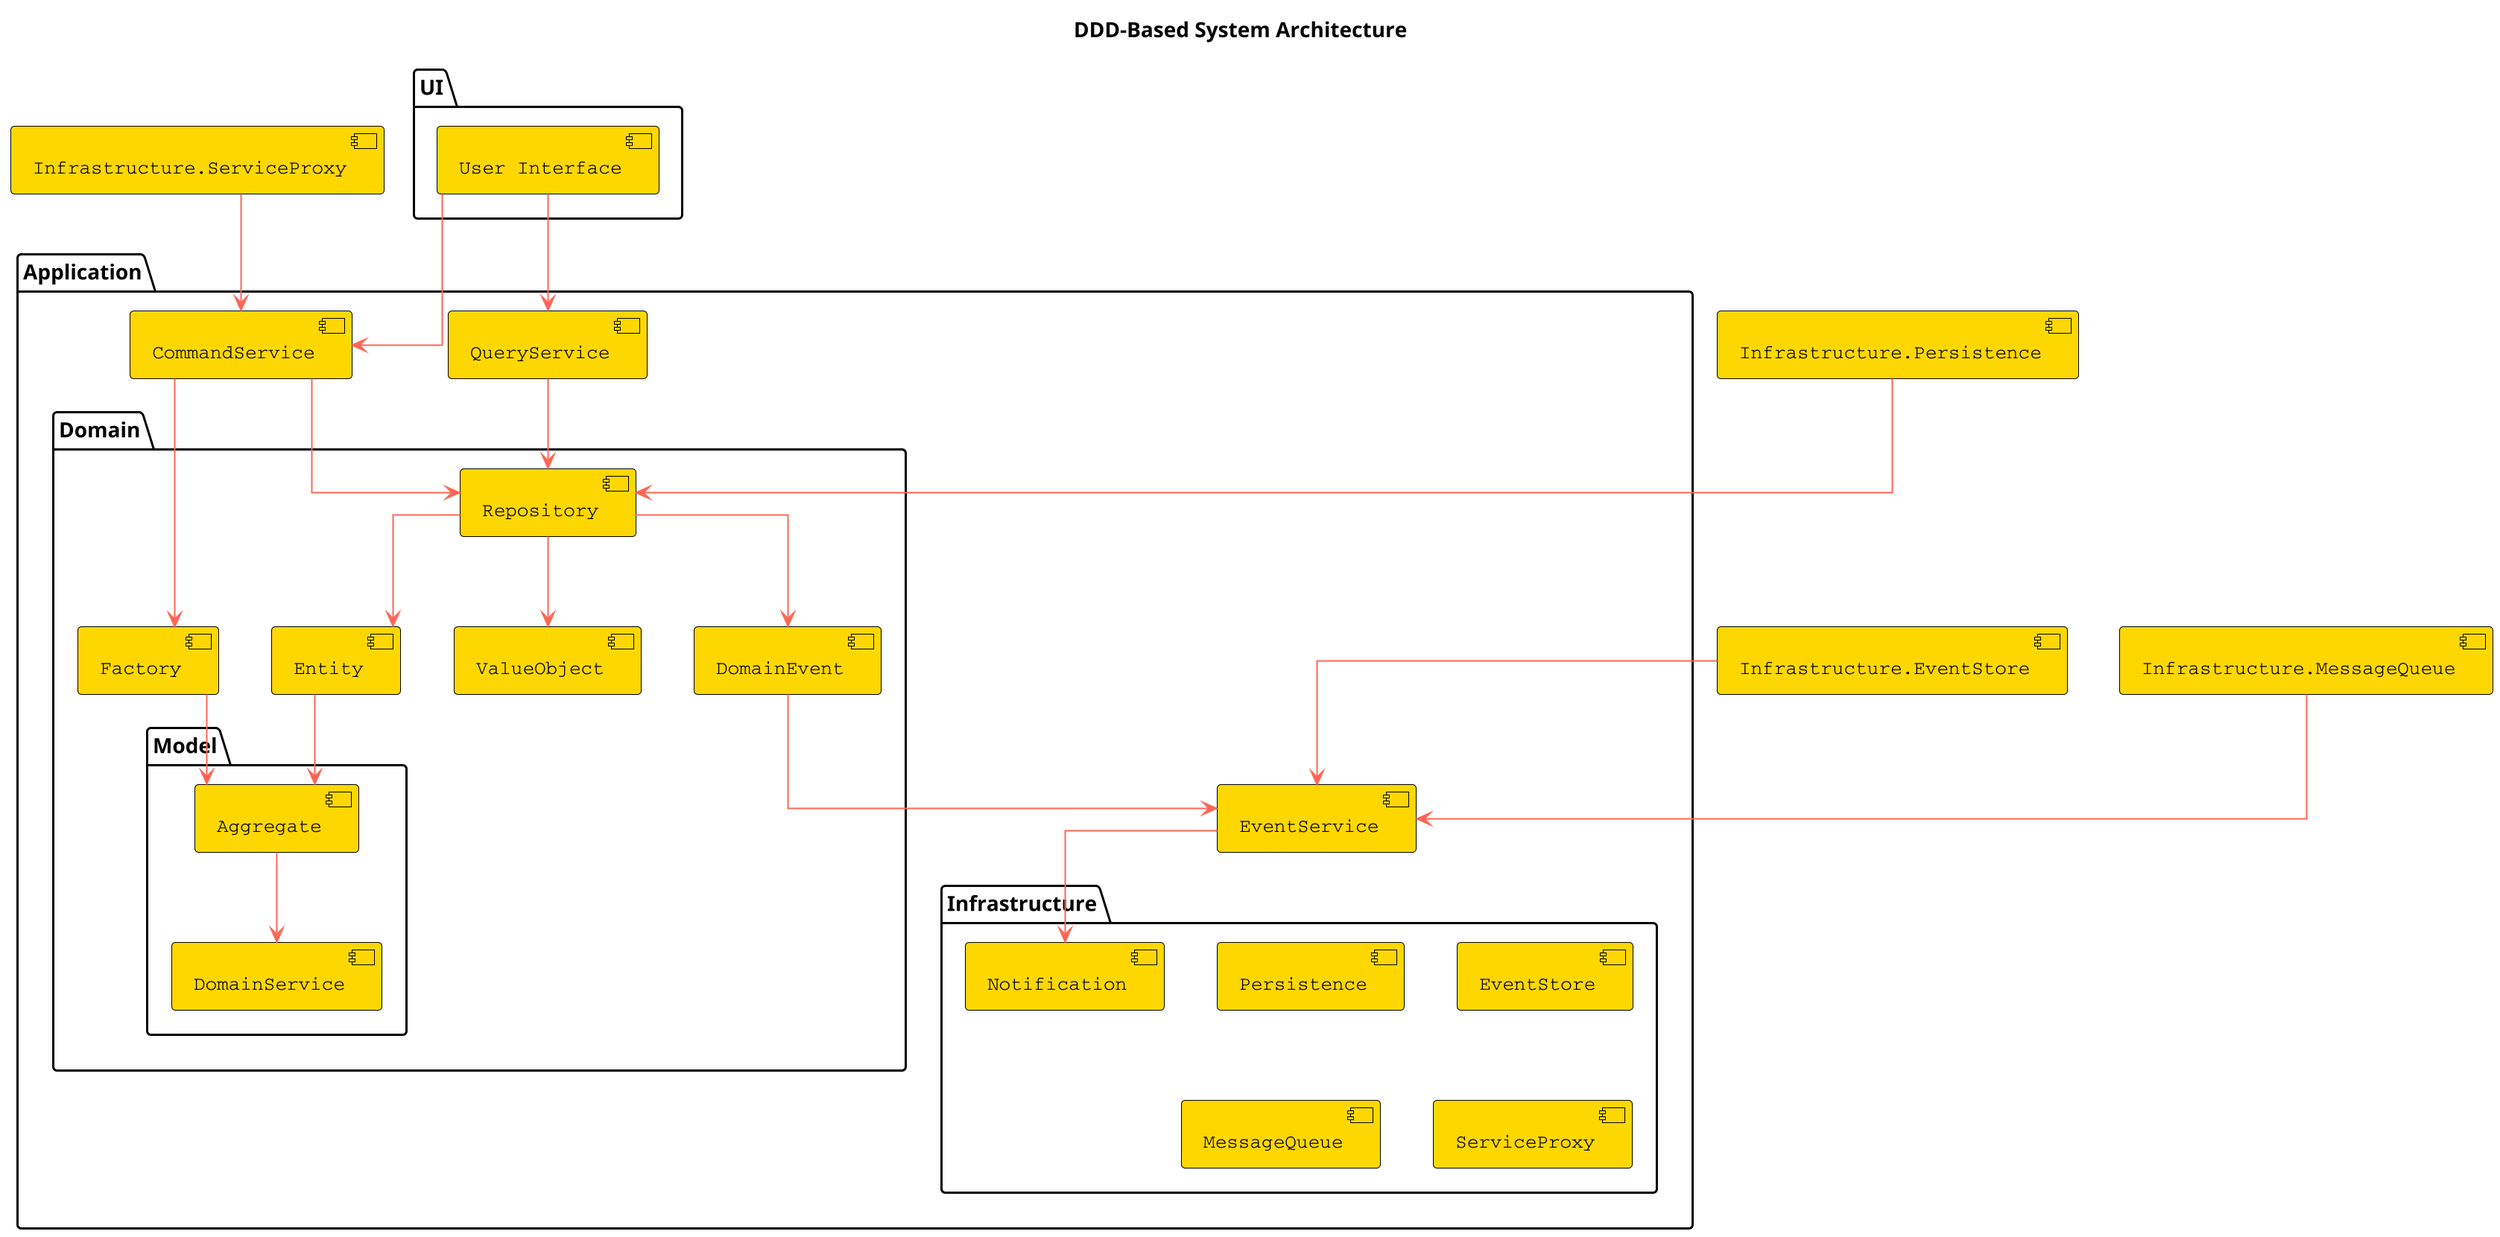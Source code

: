 @startuml
title DDD-Based System Architecture

scale 2
'skinparam shadowing true
skinparam linetype ortho

skinparam interface {
  backgroundColor RosyBrown
  borderColor orange
}

skinparam component {
  FontSize 13
  BackgroundColor<<Apache>> LightCoral
  BorderColor<<Apache>> #FF6655
  FontName Courier
  BorderColor black
  BackgroundColor gold
  ArrowFontName Impact
  ArrowColor #FF6655
  ArrowFontColor #777777
}

package Application {
  [CommandService]
  [QueryService]
  [EventService]

  package Domain {
    [Repository]
    [Factory]
    [Entity]
    [ValueObject]
    [DomainEvent]

    package Model {
      [Aggregate]
      [DomainService]
    }
  }

  package Infrastructure {
    [Persistence]
    [EventStore]
    [MessageQueue]
    [ServiceProxy]
    [Notification]
  }
}

package UI {
  [User Interface]
}

[User Interface] --> [CommandService]
[User Interface] --> [QueryService]
[EventService] --> [Notification]

[CommandService] --> [Repository]
[CommandService] --> [Factory]
[QueryService] --> [Repository]
[Repository] --> [Entity]
[Repository] --> [ValueObject]
[Repository] --> [DomainEvent]
[Entity] --> [Aggregate]
[Factory] --> [Aggregate]
[DomainEvent] --> [EventService]
[Aggregate] --> [DomainService]
[Infrastructure.Persistence] --> [Repository]
[Infrastructure.EventStore] --> [EventService]
[Infrastructure.MessageQueue] --> [EventService]
[Infrastructure.ServiceProxy] --> [CommandService]

@enduml
